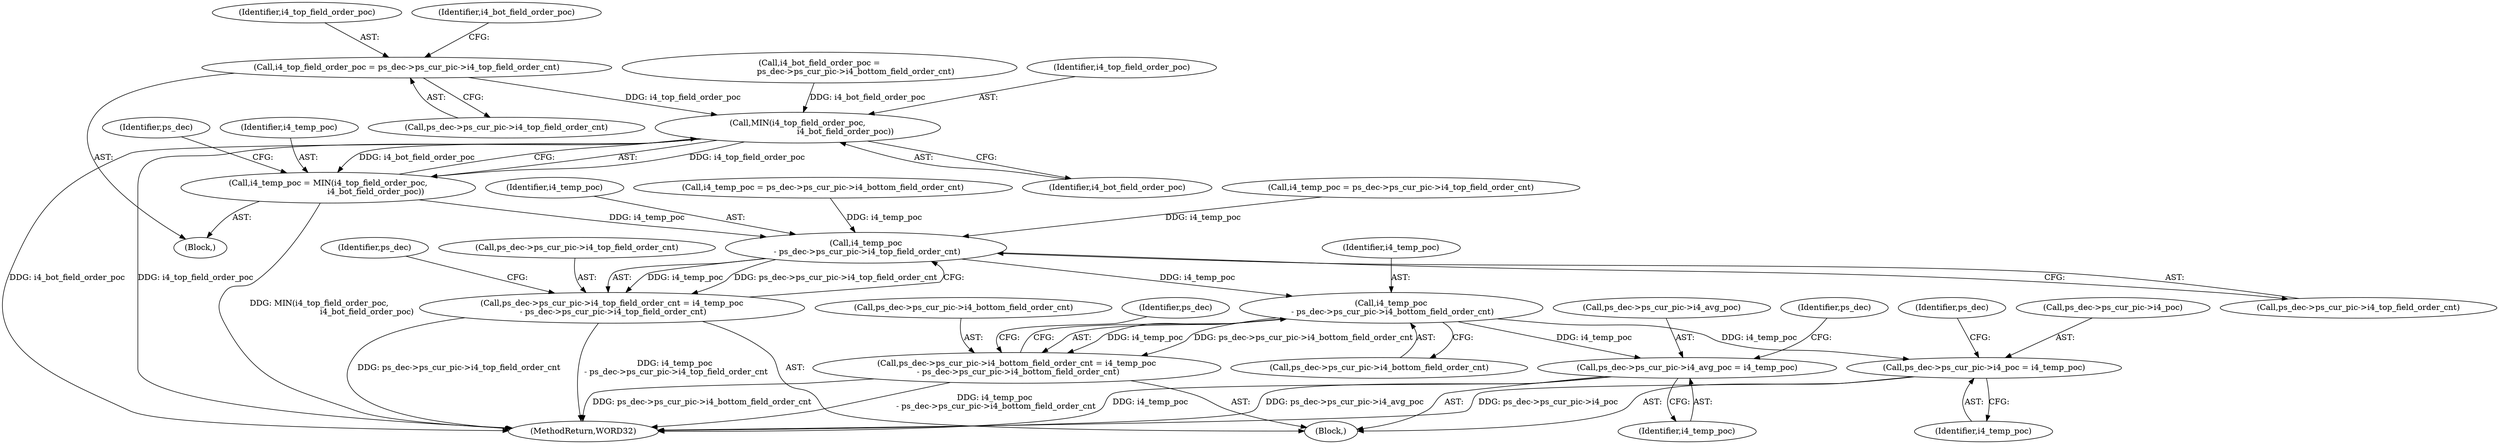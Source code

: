 digraph "0_Android_8b5fd8f24eba5dd19ab2f80ea11a9125aa882ae2@pointer" {
"1001260" [label="(Call,i4_top_field_order_poc = ps_dec->ps_cur_pic->i4_top_field_order_cnt)"];
"1001276" [label="(Call,MIN(i4_top_field_order_poc,\n                                     i4_bot_field_order_poc))"];
"1001274" [label="(Call,i4_temp_poc = MIN(i4_top_field_order_poc,\n                                     i4_bot_field_order_poc))"];
"1001306" [label="(Call,i4_temp_poc\n - ps_dec->ps_cur_pic->i4_top_field_order_cnt)"];
"1001300" [label="(Call,ps_dec->ps_cur_pic->i4_top_field_order_cnt = i4_temp_poc\n - ps_dec->ps_cur_pic->i4_top_field_order_cnt)"];
"1001319" [label="(Call,i4_temp_poc\n - ps_dec->ps_cur_pic->i4_bottom_field_order_cnt)"];
"1001313" [label="(Call,ps_dec->ps_cur_pic->i4_bottom_field_order_cnt = i4_temp_poc\n - ps_dec->ps_cur_pic->i4_bottom_field_order_cnt)"];
"1001326" [label="(Call,ps_dec->ps_cur_pic->i4_poc = i4_temp_poc)"];
"1001333" [label="(Call,ps_dec->ps_cur_pic->i4_avg_poc = i4_temp_poc)"];
"1001332" [label="(Identifier,i4_temp_poc)"];
"1001276" [label="(Call,MIN(i4_top_field_order_poc,\n                                     i4_bot_field_order_poc))"];
"1001343" [label="(Identifier,ps_dec)"];
"1001327" [label="(Call,ps_dec->ps_cur_pic->i4_poc)"];
"1001336" [label="(Identifier,ps_dec)"];
"1001278" [label="(Identifier,i4_bot_field_order_poc)"];
"1001314" [label="(Call,ps_dec->ps_cur_pic->i4_bottom_field_order_cnt)"];
"1001306" [label="(Call,i4_temp_poc\n - ps_dec->ps_cur_pic->i4_top_field_order_cnt)"];
"1001260" [label="(Call,i4_top_field_order_poc = ps_dec->ps_cur_pic->i4_top_field_order_cnt)"];
"1001308" [label="(Call,ps_dec->ps_cur_pic->i4_top_field_order_cnt)"];
"1001267" [label="(Call,i4_bot_field_order_poc =\n                            ps_dec->ps_cur_pic->i4_bottom_field_order_cnt)"];
"1001307" [label="(Identifier,i4_temp_poc)"];
"1001313" [label="(Call,ps_dec->ps_cur_pic->i4_bottom_field_order_cnt = i4_temp_poc\n - ps_dec->ps_cur_pic->i4_bottom_field_order_cnt)"];
"1002544" [label="(MethodReturn,WORD32)"];
"1001303" [label="(Identifier,ps_dec)"];
"1001320" [label="(Identifier,i4_temp_poc)"];
"1001301" [label="(Call,ps_dec->ps_cur_pic->i4_top_field_order_cnt)"];
"1001339" [label="(Identifier,i4_temp_poc)"];
"1001300" [label="(Call,ps_dec->ps_cur_pic->i4_top_field_order_cnt = i4_temp_poc\n - ps_dec->ps_cur_pic->i4_top_field_order_cnt)"];
"1001293" [label="(Call,i4_temp_poc = ps_dec->ps_cur_pic->i4_bottom_field_order_cnt)"];
"1001274" [label="(Call,i4_temp_poc = MIN(i4_top_field_order_poc,\n                                     i4_bot_field_order_poc))"];
"1001316" [label="(Identifier,ps_dec)"];
"1001285" [label="(Call,i4_temp_poc = ps_dec->ps_cur_pic->i4_top_field_order_cnt)"];
"1001259" [label="(Block,)"];
"1001261" [label="(Identifier,i4_top_field_order_poc)"];
"1001319" [label="(Call,i4_temp_poc\n - ps_dec->ps_cur_pic->i4_bottom_field_order_cnt)"];
"1001277" [label="(Identifier,i4_top_field_order_poc)"];
"1001262" [label="(Call,ps_dec->ps_cur_pic->i4_top_field_order_cnt)"];
"1001275" [label="(Identifier,i4_temp_poc)"];
"1001268" [label="(Identifier,i4_bot_field_order_poc)"];
"1001326" [label="(Call,ps_dec->ps_cur_pic->i4_poc = i4_temp_poc)"];
"1001334" [label="(Call,ps_dec->ps_cur_pic->i4_avg_poc)"];
"1001333" [label="(Call,ps_dec->ps_cur_pic->i4_avg_poc = i4_temp_poc)"];
"1001321" [label="(Call,ps_dec->ps_cur_pic->i4_bottom_field_order_cnt)"];
"1001250" [label="(Block,)"];
"1001329" [label="(Identifier,ps_dec)"];
"1001260" -> "1001259"  [label="AST: "];
"1001260" -> "1001262"  [label="CFG: "];
"1001261" -> "1001260"  [label="AST: "];
"1001262" -> "1001260"  [label="AST: "];
"1001268" -> "1001260"  [label="CFG: "];
"1001260" -> "1001276"  [label="DDG: i4_top_field_order_poc"];
"1001276" -> "1001274"  [label="AST: "];
"1001276" -> "1001278"  [label="CFG: "];
"1001277" -> "1001276"  [label="AST: "];
"1001278" -> "1001276"  [label="AST: "];
"1001274" -> "1001276"  [label="CFG: "];
"1001276" -> "1002544"  [label="DDG: i4_bot_field_order_poc"];
"1001276" -> "1002544"  [label="DDG: i4_top_field_order_poc"];
"1001276" -> "1001274"  [label="DDG: i4_top_field_order_poc"];
"1001276" -> "1001274"  [label="DDG: i4_bot_field_order_poc"];
"1001267" -> "1001276"  [label="DDG: i4_bot_field_order_poc"];
"1001274" -> "1001259"  [label="AST: "];
"1001275" -> "1001274"  [label="AST: "];
"1001303" -> "1001274"  [label="CFG: "];
"1001274" -> "1002544"  [label="DDG: MIN(i4_top_field_order_poc,\n                                     i4_bot_field_order_poc)"];
"1001274" -> "1001306"  [label="DDG: i4_temp_poc"];
"1001306" -> "1001300"  [label="AST: "];
"1001306" -> "1001308"  [label="CFG: "];
"1001307" -> "1001306"  [label="AST: "];
"1001308" -> "1001306"  [label="AST: "];
"1001300" -> "1001306"  [label="CFG: "];
"1001306" -> "1001300"  [label="DDG: i4_temp_poc"];
"1001306" -> "1001300"  [label="DDG: ps_dec->ps_cur_pic->i4_top_field_order_cnt"];
"1001285" -> "1001306"  [label="DDG: i4_temp_poc"];
"1001293" -> "1001306"  [label="DDG: i4_temp_poc"];
"1001306" -> "1001319"  [label="DDG: i4_temp_poc"];
"1001300" -> "1001250"  [label="AST: "];
"1001301" -> "1001300"  [label="AST: "];
"1001316" -> "1001300"  [label="CFG: "];
"1001300" -> "1002544"  [label="DDG: ps_dec->ps_cur_pic->i4_top_field_order_cnt"];
"1001300" -> "1002544"  [label="DDG: i4_temp_poc\n - ps_dec->ps_cur_pic->i4_top_field_order_cnt"];
"1001319" -> "1001313"  [label="AST: "];
"1001319" -> "1001321"  [label="CFG: "];
"1001320" -> "1001319"  [label="AST: "];
"1001321" -> "1001319"  [label="AST: "];
"1001313" -> "1001319"  [label="CFG: "];
"1001319" -> "1001313"  [label="DDG: i4_temp_poc"];
"1001319" -> "1001313"  [label="DDG: ps_dec->ps_cur_pic->i4_bottom_field_order_cnt"];
"1001319" -> "1001326"  [label="DDG: i4_temp_poc"];
"1001319" -> "1001333"  [label="DDG: i4_temp_poc"];
"1001313" -> "1001250"  [label="AST: "];
"1001314" -> "1001313"  [label="AST: "];
"1001329" -> "1001313"  [label="CFG: "];
"1001313" -> "1002544"  [label="DDG: i4_temp_poc\n - ps_dec->ps_cur_pic->i4_bottom_field_order_cnt"];
"1001313" -> "1002544"  [label="DDG: ps_dec->ps_cur_pic->i4_bottom_field_order_cnt"];
"1001326" -> "1001250"  [label="AST: "];
"1001326" -> "1001332"  [label="CFG: "];
"1001327" -> "1001326"  [label="AST: "];
"1001332" -> "1001326"  [label="AST: "];
"1001336" -> "1001326"  [label="CFG: "];
"1001326" -> "1002544"  [label="DDG: ps_dec->ps_cur_pic->i4_poc"];
"1001333" -> "1001250"  [label="AST: "];
"1001333" -> "1001339"  [label="CFG: "];
"1001334" -> "1001333"  [label="AST: "];
"1001339" -> "1001333"  [label="AST: "];
"1001343" -> "1001333"  [label="CFG: "];
"1001333" -> "1002544"  [label="DDG: i4_temp_poc"];
"1001333" -> "1002544"  [label="DDG: ps_dec->ps_cur_pic->i4_avg_poc"];
}

